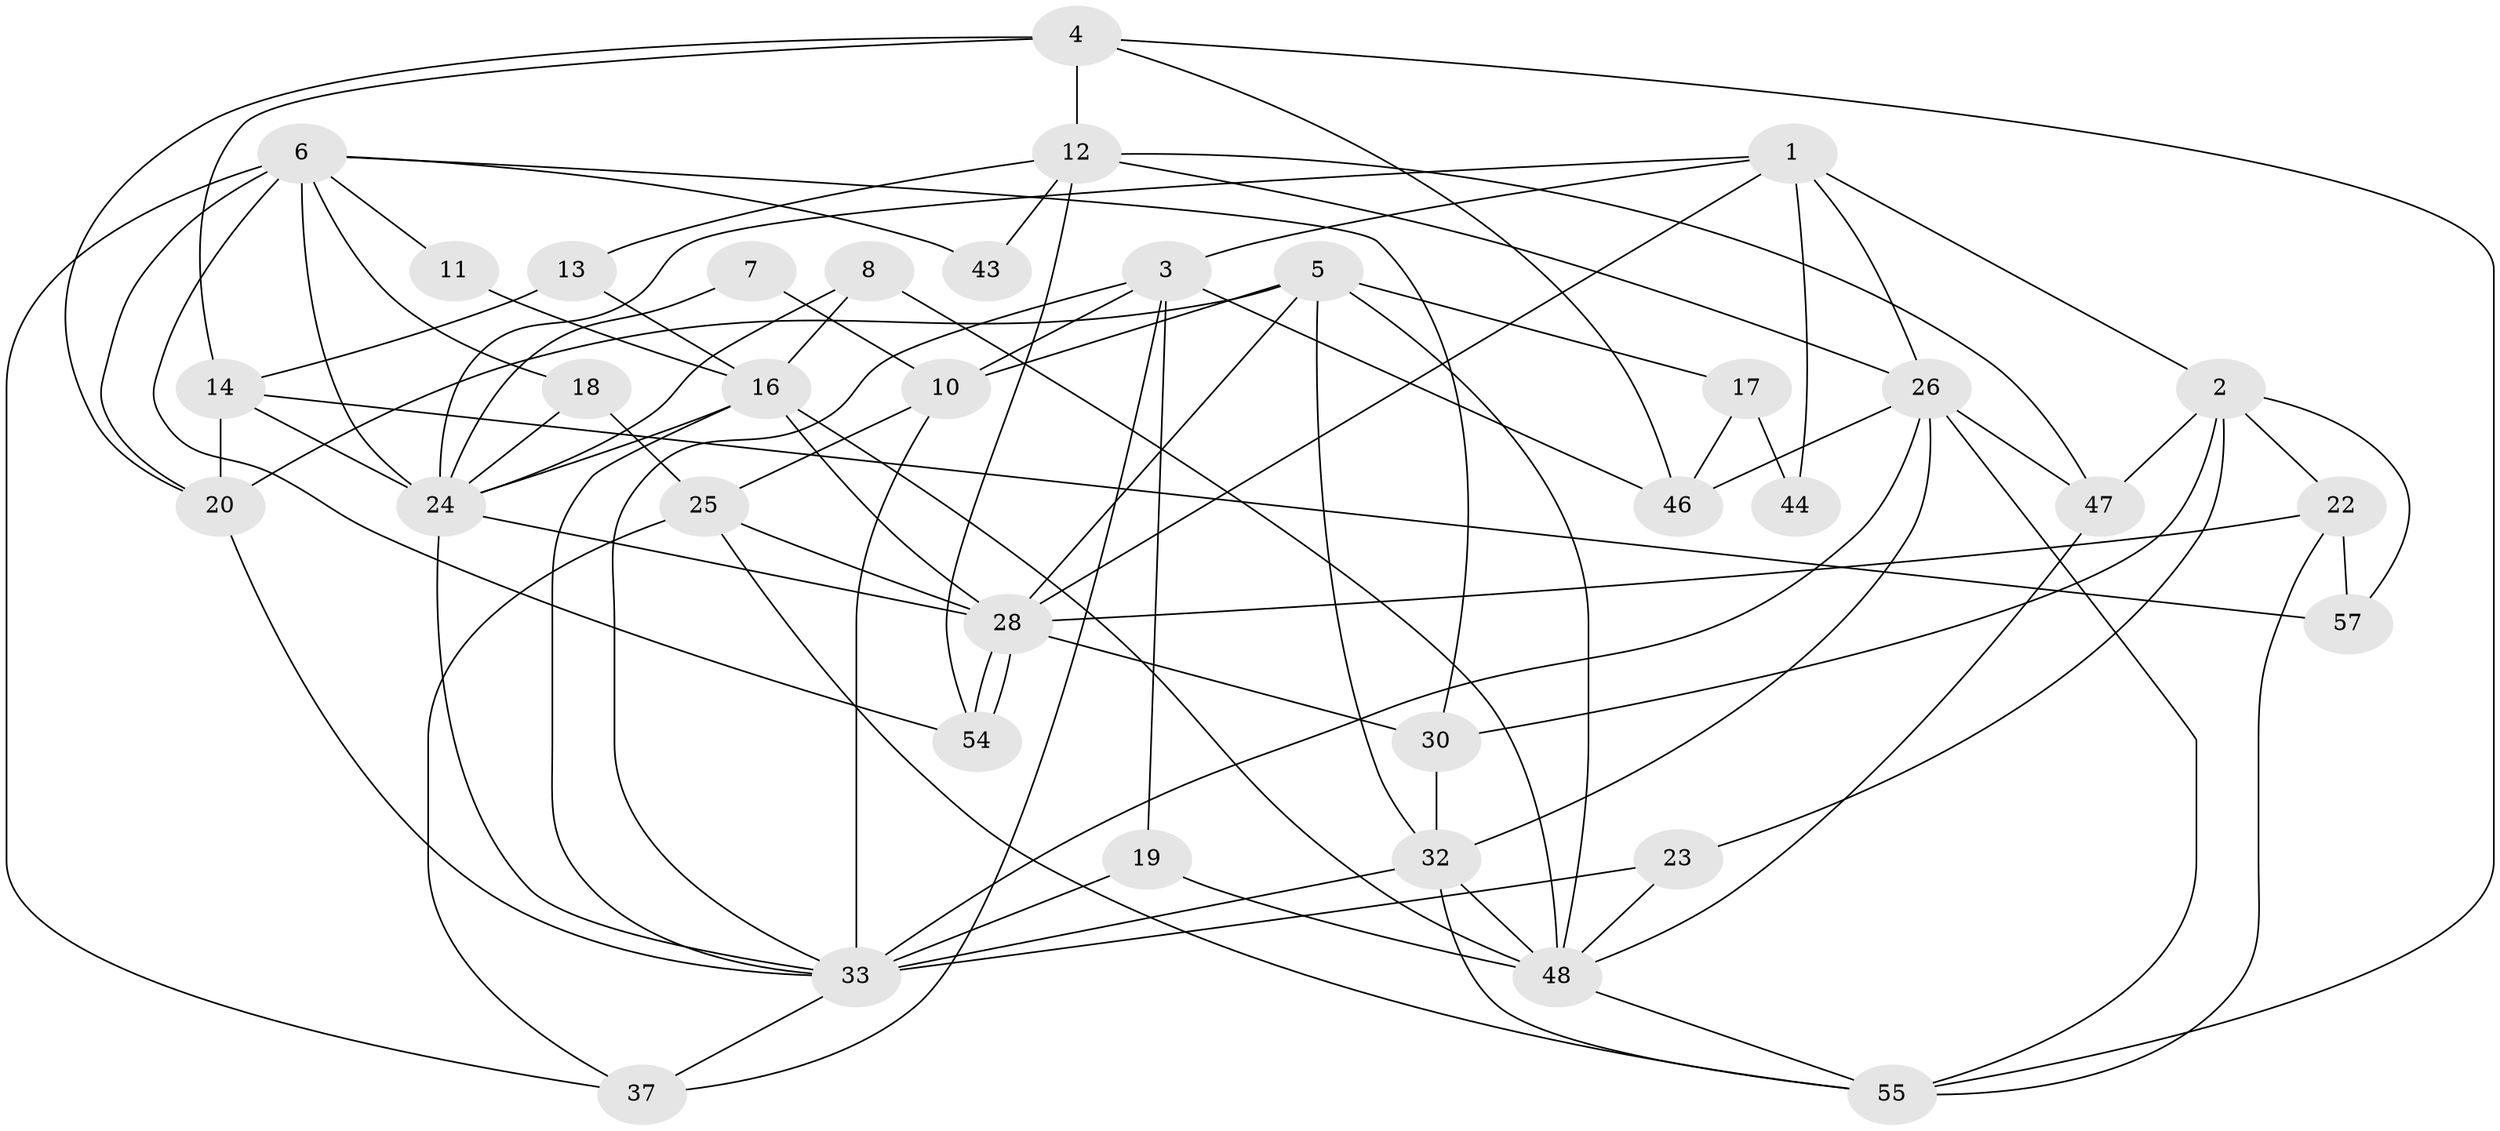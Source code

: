 // original degree distribution, {4: 0.2807017543859649, 5: 0.15789473684210525, 3: 0.22807017543859648, 2: 0.15789473684210525, 6: 0.14035087719298245, 7: 0.03508771929824561}
// Generated by graph-tools (version 1.1) at 2025/42/03/06/25 10:42:00]
// undirected, 36 vertices, 89 edges
graph export_dot {
graph [start="1"]
  node [color=gray90,style=filled];
  1 [super="+51"];
  2 [super="+27"];
  3 [super="+15"];
  4 [super="+9"];
  5 [super="+21"];
  6 [super="+34"];
  7;
  8 [super="+39"];
  10;
  11;
  12 [super="+31"];
  13;
  14 [super="+29"];
  16 [super="+56"];
  17;
  18 [super="+38"];
  19 [super="+50"];
  20 [super="+41"];
  22 [super="+45"];
  23;
  24 [super="+53"];
  25 [super="+42"];
  26 [super="+36"];
  28 [super="+49"];
  30;
  32 [super="+35"];
  33 [super="+40"];
  37;
  43;
  44;
  46;
  47;
  48 [super="+52"];
  54;
  55;
  57;
  1 -- 2;
  1 -- 3;
  1 -- 24;
  1 -- 26;
  1 -- 44;
  1 -- 28;
  2 -- 30;
  2 -- 57;
  2 -- 47;
  2 -- 23;
  2 -- 22;
  3 -- 33;
  3 -- 19;
  3 -- 37;
  3 -- 10;
  3 -- 46;
  4 -- 46;
  4 -- 12;
  4 -- 20;
  4 -- 14;
  4 -- 55;
  5 -- 32 [weight=2];
  5 -- 10;
  5 -- 17;
  5 -- 48;
  5 -- 20;
  5 -- 28;
  6 -- 20;
  6 -- 43;
  6 -- 54;
  6 -- 37;
  6 -- 24 [weight=2];
  6 -- 11;
  6 -- 30;
  6 -- 18;
  7 -- 10;
  7 -- 24;
  8 -- 24;
  8 -- 48;
  8 -- 16;
  10 -- 33;
  10 -- 25;
  11 -- 16;
  12 -- 54;
  12 -- 43;
  12 -- 13;
  12 -- 47;
  12 -- 26;
  13 -- 14;
  13 -- 16;
  14 -- 24;
  14 -- 57;
  14 -- 20;
  16 -- 24;
  16 -- 33;
  16 -- 48;
  16 -- 28;
  17 -- 46;
  17 -- 44;
  18 -- 25;
  18 -- 24;
  19 -- 48;
  19 -- 33 [weight=2];
  20 -- 33;
  22 -- 57;
  22 -- 55;
  22 -- 28;
  23 -- 48;
  23 -- 33;
  24 -- 28;
  24 -- 33;
  25 -- 28 [weight=2];
  25 -- 55;
  25 -- 37;
  26 -- 32;
  26 -- 55;
  26 -- 47;
  26 -- 33;
  26 -- 46;
  28 -- 54;
  28 -- 54;
  28 -- 30;
  30 -- 32;
  32 -- 48;
  32 -- 33;
  32 -- 55;
  33 -- 37;
  47 -- 48;
  48 -- 55;
}
